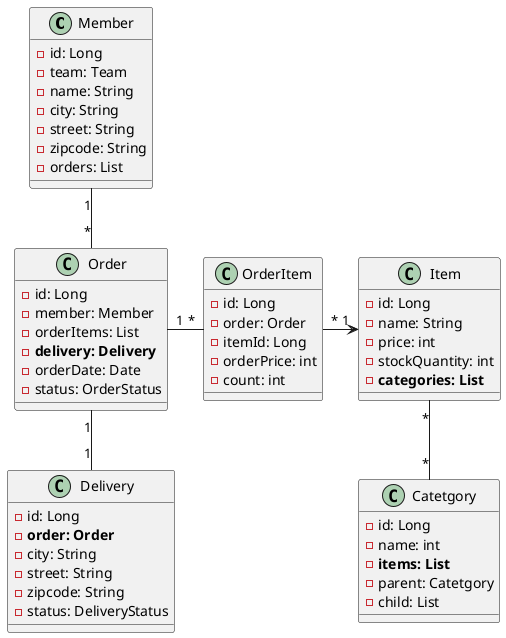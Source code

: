 @startuml
class Member {
    - id: Long
    - team: Team
    - name: String
    - city: String
    - street: String
    - zipcode: String
    - orders: List
}

class Delivery {
    - id: Long
    - **order: Order**
    - city: String
    - street: String
    - zipcode: String
    - status: DeliveryStatus
}

class Order {
    - id: Long
    - member: Member
    - orderItems: List
    - **delivery: Delivery**
    - orderDate: Date
    - status: OrderStatus
}

class OrderItem {
    - id: Long
    - order: Order
    - itemId: Long
    - orderPrice: int
    - count: int
}

class Item {
    - id: Long
    - name: String
    - price: int
    - stockQuantity: int
    - **categories: List**
}

class Catetgory {
    - id: Long
    - name: int
    - **items: List**
    - parent: Catetgory
    - child: List
}

Member "1" -- "*" Order
Order "1" -- "1" Delivery
Order "1" - "*" OrderItem
OrderItem "*" -> "1" Item
Item "*" -- "*" Catetgory

@enduml
